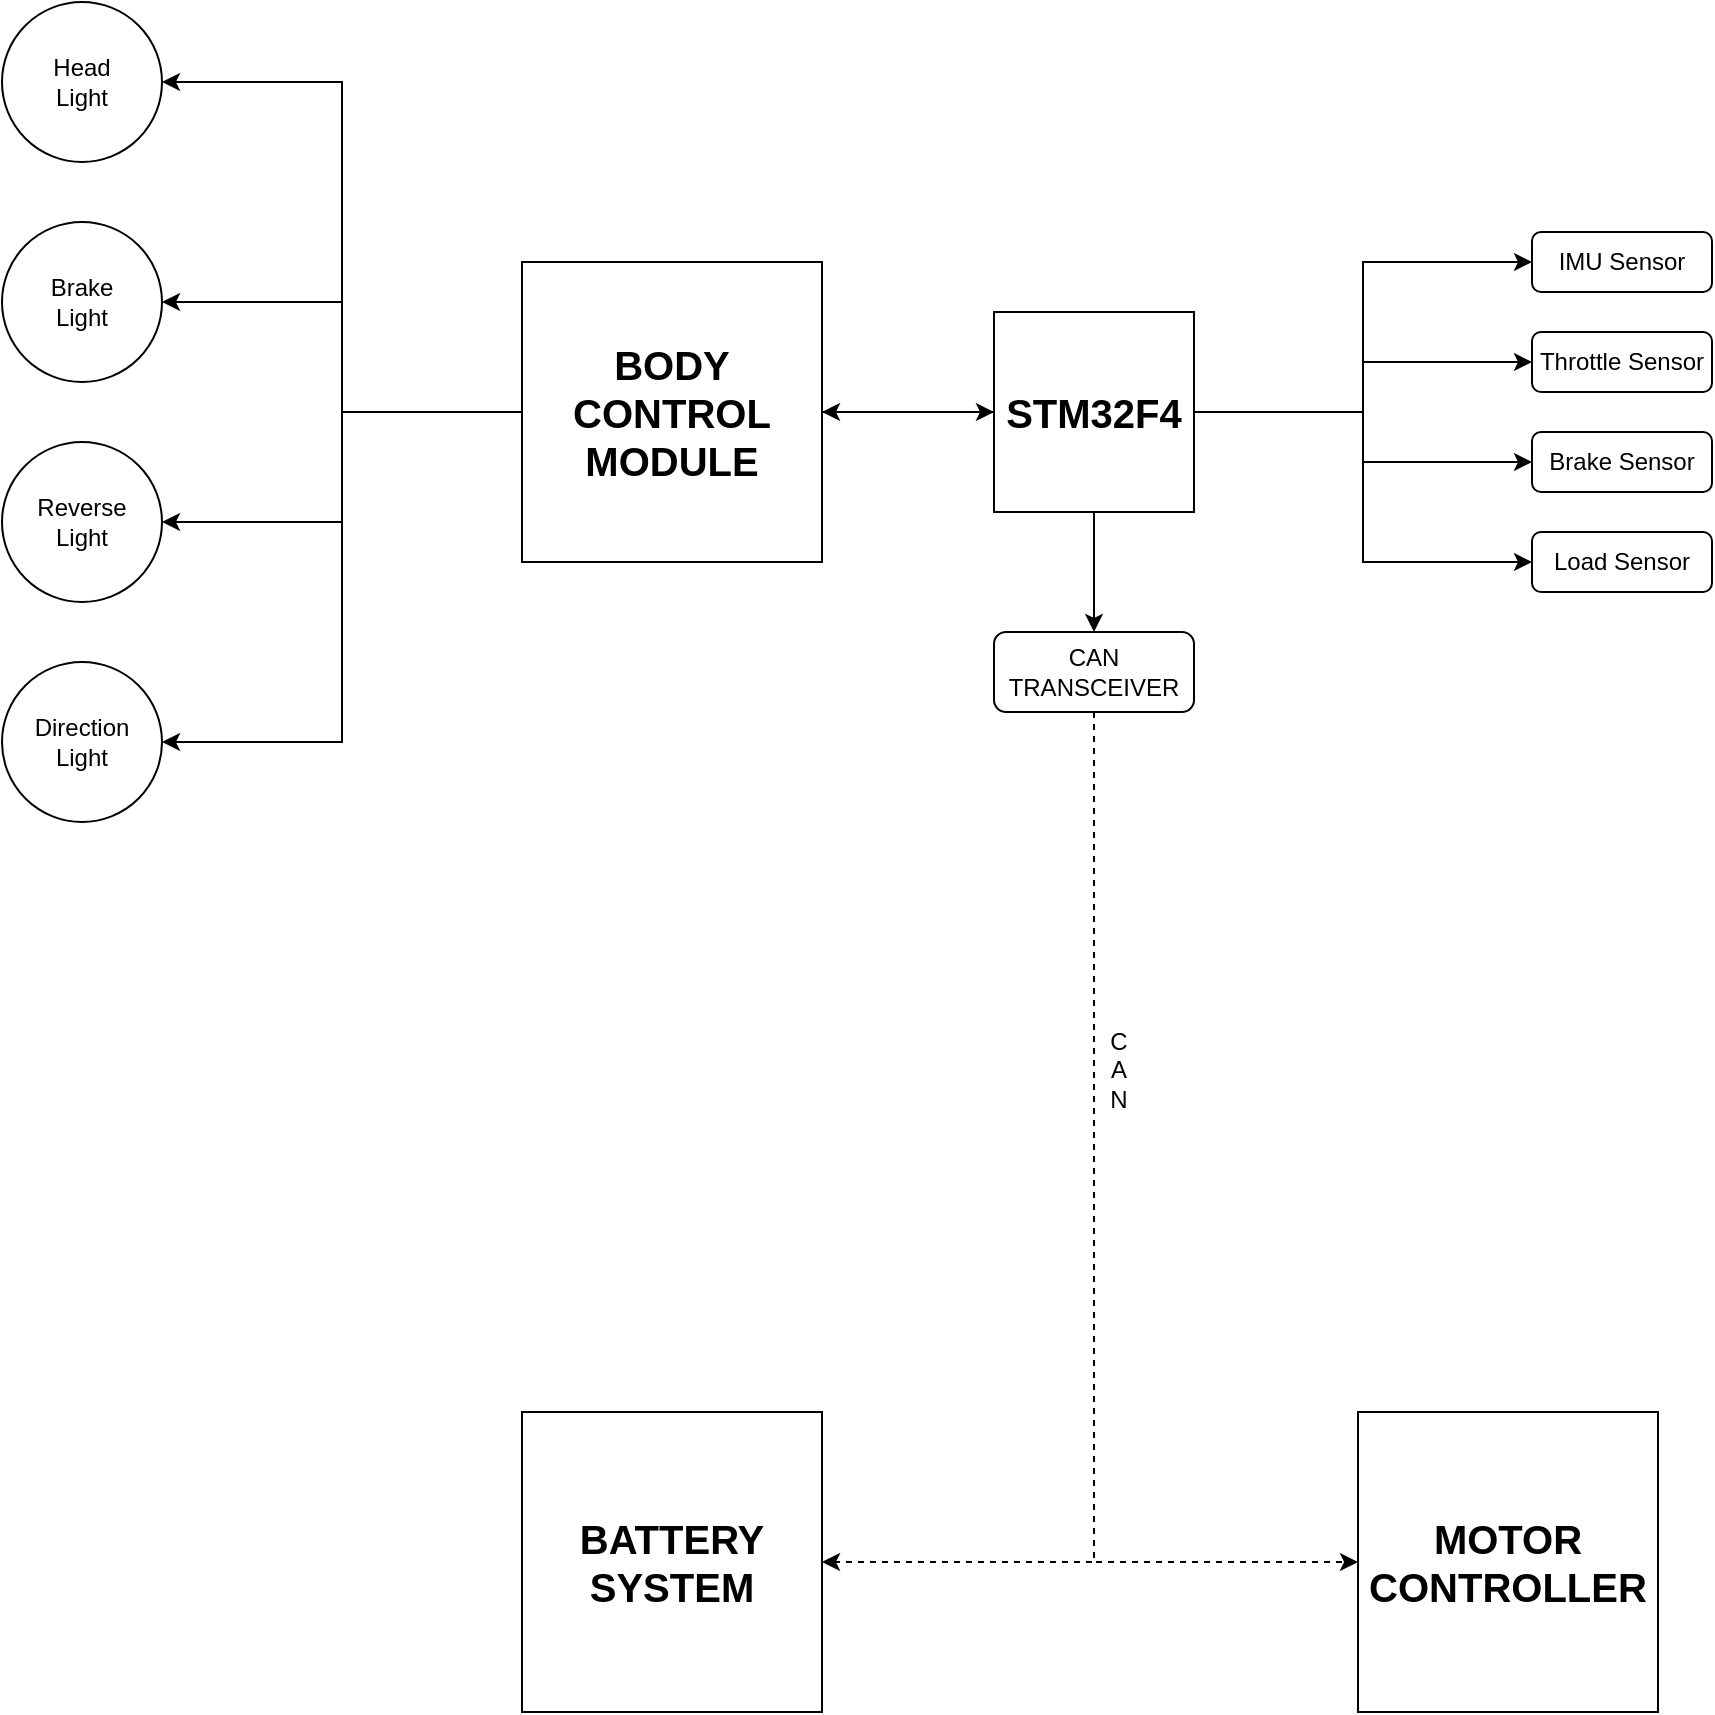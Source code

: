 <mxfile version="16.5.3" type="github">
  <diagram id="EC5MgGwQo2bULW8xyrQx" name="Page-1">
    <mxGraphModel dx="1390" dy="856" grid="1" gridSize="10" guides="1" tooltips="1" connect="1" arrows="1" fold="1" page="1" pageScale="1" pageWidth="827" pageHeight="1169" math="0" shadow="0">
      <root>
        <mxCell id="0" />
        <mxCell id="1" parent="0" />
        <mxCell id="9uutMeVtb-zLTkyFQTrJ-15" style="edgeStyle=orthogonalEdgeStyle;rounded=0;orthogonalLoop=1;jettySize=auto;html=1;entryX=0;entryY=0.5;entryDx=0;entryDy=0;fontSize=14;" edge="1" parent="1" source="9uutMeVtb-zLTkyFQTrJ-1" target="9uutMeVtb-zLTkyFQTrJ-3">
          <mxGeometry relative="1" as="geometry" />
        </mxCell>
        <mxCell id="9uutMeVtb-zLTkyFQTrJ-16" style="edgeStyle=orthogonalEdgeStyle;rounded=0;orthogonalLoop=1;jettySize=auto;html=1;entryX=0;entryY=0.5;entryDx=0;entryDy=0;fontSize=14;" edge="1" parent="1" source="9uutMeVtb-zLTkyFQTrJ-1" target="9uutMeVtb-zLTkyFQTrJ-4">
          <mxGeometry relative="1" as="geometry" />
        </mxCell>
        <mxCell id="9uutMeVtb-zLTkyFQTrJ-17" style="edgeStyle=orthogonalEdgeStyle;rounded=0;orthogonalLoop=1;jettySize=auto;html=1;entryX=0;entryY=0.5;entryDx=0;entryDy=0;fontSize=14;" edge="1" parent="1" source="9uutMeVtb-zLTkyFQTrJ-1" target="9uutMeVtb-zLTkyFQTrJ-5">
          <mxGeometry relative="1" as="geometry" />
        </mxCell>
        <mxCell id="9uutMeVtb-zLTkyFQTrJ-18" style="edgeStyle=orthogonalEdgeStyle;rounded=0;orthogonalLoop=1;jettySize=auto;html=1;entryX=0;entryY=0.5;entryDx=0;entryDy=0;fontSize=14;" edge="1" parent="1" source="9uutMeVtb-zLTkyFQTrJ-1" target="9uutMeVtb-zLTkyFQTrJ-6">
          <mxGeometry relative="1" as="geometry" />
        </mxCell>
        <mxCell id="9uutMeVtb-zLTkyFQTrJ-24" style="edgeStyle=orthogonalEdgeStyle;rounded=0;orthogonalLoop=1;jettySize=auto;html=1;entryX=0.5;entryY=0;entryDx=0;entryDy=0;fontSize=12;" edge="1" parent="1" source="9uutMeVtb-zLTkyFQTrJ-1" target="9uutMeVtb-zLTkyFQTrJ-23">
          <mxGeometry relative="1" as="geometry" />
        </mxCell>
        <mxCell id="9uutMeVtb-zLTkyFQTrJ-34" style="edgeStyle=orthogonalEdgeStyle;rounded=0;orthogonalLoop=1;jettySize=auto;html=1;dashed=1;fontSize=12;" edge="1" parent="1" source="9uutMeVtb-zLTkyFQTrJ-1" target="9uutMeVtb-zLTkyFQTrJ-32">
          <mxGeometry relative="1" as="geometry" />
        </mxCell>
        <mxCell id="9uutMeVtb-zLTkyFQTrJ-1" value="&lt;b&gt;&lt;font style=&quot;font-size: 20px&quot;&gt;STM32F4&lt;/font&gt;&lt;/b&gt;" style="whiteSpace=wrap;html=1;aspect=fixed;" vertex="1" parent="1">
          <mxGeometry x="778" y="310" width="100" height="100" as="geometry" />
        </mxCell>
        <mxCell id="9uutMeVtb-zLTkyFQTrJ-3" value="IMU Sensor" style="rounded=1;whiteSpace=wrap;html=1;fontSize=12;" vertex="1" parent="1">
          <mxGeometry x="1047" y="270" width="90" height="30" as="geometry" />
        </mxCell>
        <mxCell id="9uutMeVtb-zLTkyFQTrJ-4" value="Throttle&amp;nbsp;Sensor" style="rounded=1;whiteSpace=wrap;html=1;fontSize=12;" vertex="1" parent="1">
          <mxGeometry x="1047" y="320" width="90" height="30" as="geometry" />
        </mxCell>
        <mxCell id="9uutMeVtb-zLTkyFQTrJ-5" value="Brake Sensor" style="rounded=1;whiteSpace=wrap;html=1;fontSize=12;" vertex="1" parent="1">
          <mxGeometry x="1047" y="370" width="90" height="30" as="geometry" />
        </mxCell>
        <mxCell id="9uutMeVtb-zLTkyFQTrJ-6" value="Load Sensor" style="rounded=1;whiteSpace=wrap;html=1;fontSize=12;" vertex="1" parent="1">
          <mxGeometry x="1047" y="420" width="90" height="30" as="geometry" />
        </mxCell>
        <mxCell id="9uutMeVtb-zLTkyFQTrJ-10" value="&lt;b&gt;&lt;font style=&quot;font-size: 20px&quot;&gt;MOTOR&lt;br&gt;CONTROLLER&lt;br&gt;&lt;/font&gt;&lt;/b&gt;" style="whiteSpace=wrap;html=1;aspect=fixed;" vertex="1" parent="1">
          <mxGeometry x="960" y="860" width="150" height="150" as="geometry" />
        </mxCell>
        <mxCell id="9uutMeVtb-zLTkyFQTrJ-13" value="&lt;b&gt;&lt;font style=&quot;font-size: 20px&quot;&gt;BATTERY&lt;br&gt;SYSTEM&lt;br&gt;&lt;/font&gt;&lt;/b&gt;" style="whiteSpace=wrap;html=1;aspect=fixed;" vertex="1" parent="1">
          <mxGeometry x="542" y="860" width="150" height="150" as="geometry" />
        </mxCell>
        <mxCell id="9uutMeVtb-zLTkyFQTrJ-27" style="edgeStyle=orthogonalEdgeStyle;rounded=0;orthogonalLoop=1;jettySize=auto;html=1;entryX=0;entryY=0.5;entryDx=0;entryDy=0;dashed=1;fontSize=12;" edge="1" parent="1" source="9uutMeVtb-zLTkyFQTrJ-23" target="9uutMeVtb-zLTkyFQTrJ-10">
          <mxGeometry relative="1" as="geometry">
            <Array as="points">
              <mxPoint x="828" y="935" />
            </Array>
          </mxGeometry>
        </mxCell>
        <mxCell id="9uutMeVtb-zLTkyFQTrJ-28" style="edgeStyle=orthogonalEdgeStyle;rounded=0;orthogonalLoop=1;jettySize=auto;html=1;entryX=1;entryY=0.5;entryDx=0;entryDy=0;dashed=1;fontSize=12;" edge="1" parent="1" source="9uutMeVtb-zLTkyFQTrJ-23" target="9uutMeVtb-zLTkyFQTrJ-13">
          <mxGeometry relative="1" as="geometry">
            <Array as="points">
              <mxPoint x="828" y="935" />
            </Array>
          </mxGeometry>
        </mxCell>
        <mxCell id="9uutMeVtb-zLTkyFQTrJ-29" value="C&lt;br&gt;A&lt;br&gt;N" style="edgeLabel;html=1;align=center;verticalAlign=middle;resizable=0;points=[];fontSize=12;" vertex="1" connectable="0" parent="9uutMeVtb-zLTkyFQTrJ-28">
          <mxGeometry x="0.013" y="4" relative="1" as="geometry">
            <mxPoint x="8" y="-105" as="offset" />
          </mxGeometry>
        </mxCell>
        <mxCell id="9uutMeVtb-zLTkyFQTrJ-23" value="CAN&lt;br&gt;TRANSCEIVER" style="rounded=1;whiteSpace=wrap;html=1;fontSize=12;" vertex="1" parent="1">
          <mxGeometry x="778" y="470" width="100" height="40" as="geometry" />
        </mxCell>
        <mxCell id="9uutMeVtb-zLTkyFQTrJ-33" style="edgeStyle=orthogonalEdgeStyle;rounded=0;orthogonalLoop=1;jettySize=auto;html=1;entryX=0;entryY=0.5;entryDx=0;entryDy=0;fontSize=12;" edge="1" parent="1" source="9uutMeVtb-zLTkyFQTrJ-32" target="9uutMeVtb-zLTkyFQTrJ-1">
          <mxGeometry relative="1" as="geometry" />
        </mxCell>
        <mxCell id="9uutMeVtb-zLTkyFQTrJ-39" style="edgeStyle=orthogonalEdgeStyle;rounded=0;orthogonalLoop=1;jettySize=auto;html=1;entryX=1;entryY=0.5;entryDx=0;entryDy=0;fontSize=12;" edge="1" parent="1" source="9uutMeVtb-zLTkyFQTrJ-32" target="9uutMeVtb-zLTkyFQTrJ-38">
          <mxGeometry relative="1" as="geometry" />
        </mxCell>
        <mxCell id="9uutMeVtb-zLTkyFQTrJ-40" style="edgeStyle=orthogonalEdgeStyle;rounded=0;orthogonalLoop=1;jettySize=auto;html=1;entryX=1;entryY=0.5;entryDx=0;entryDy=0;fontSize=12;" edge="1" parent="1" source="9uutMeVtb-zLTkyFQTrJ-32" target="9uutMeVtb-zLTkyFQTrJ-35">
          <mxGeometry relative="1" as="geometry" />
        </mxCell>
        <mxCell id="9uutMeVtb-zLTkyFQTrJ-41" style="edgeStyle=orthogonalEdgeStyle;rounded=0;orthogonalLoop=1;jettySize=auto;html=1;entryX=1;entryY=0.5;entryDx=0;entryDy=0;fontSize=12;" edge="1" parent="1" source="9uutMeVtb-zLTkyFQTrJ-32" target="9uutMeVtb-zLTkyFQTrJ-36">
          <mxGeometry relative="1" as="geometry" />
        </mxCell>
        <mxCell id="9uutMeVtb-zLTkyFQTrJ-42" style="edgeStyle=orthogonalEdgeStyle;rounded=0;orthogonalLoop=1;jettySize=auto;html=1;entryX=1;entryY=0.5;entryDx=0;entryDy=0;fontSize=12;" edge="1" parent="1" source="9uutMeVtb-zLTkyFQTrJ-32" target="9uutMeVtb-zLTkyFQTrJ-37">
          <mxGeometry relative="1" as="geometry" />
        </mxCell>
        <mxCell id="9uutMeVtb-zLTkyFQTrJ-32" value="&lt;b&gt;&lt;font style=&quot;font-size: 20px&quot;&gt;BODY&lt;br&gt;CONTROL&lt;br&gt;MODULE&lt;br&gt;&lt;/font&gt;&lt;/b&gt;" style="whiteSpace=wrap;html=1;aspect=fixed;" vertex="1" parent="1">
          <mxGeometry x="542" y="285" width="150" height="150" as="geometry" />
        </mxCell>
        <mxCell id="9uutMeVtb-zLTkyFQTrJ-35" value="Brake&lt;br&gt;Light" style="ellipse;whiteSpace=wrap;html=1;aspect=fixed;fontSize=12;" vertex="1" parent="1">
          <mxGeometry x="282" y="265" width="80" height="80" as="geometry" />
        </mxCell>
        <mxCell id="9uutMeVtb-zLTkyFQTrJ-36" value="Reverse&lt;br&gt;Light" style="ellipse;whiteSpace=wrap;html=1;aspect=fixed;fontSize=12;" vertex="1" parent="1">
          <mxGeometry x="282" y="375" width="80" height="80" as="geometry" />
        </mxCell>
        <mxCell id="9uutMeVtb-zLTkyFQTrJ-37" value="Direction&lt;br&gt;Light" style="ellipse;whiteSpace=wrap;html=1;aspect=fixed;fontSize=12;" vertex="1" parent="1">
          <mxGeometry x="282" y="485" width="80" height="80" as="geometry" />
        </mxCell>
        <mxCell id="9uutMeVtb-zLTkyFQTrJ-38" value="Head&lt;br&gt;Light" style="ellipse;whiteSpace=wrap;html=1;aspect=fixed;fontSize=12;" vertex="1" parent="1">
          <mxGeometry x="282" y="155" width="80" height="80" as="geometry" />
        </mxCell>
      </root>
    </mxGraphModel>
  </diagram>
</mxfile>
